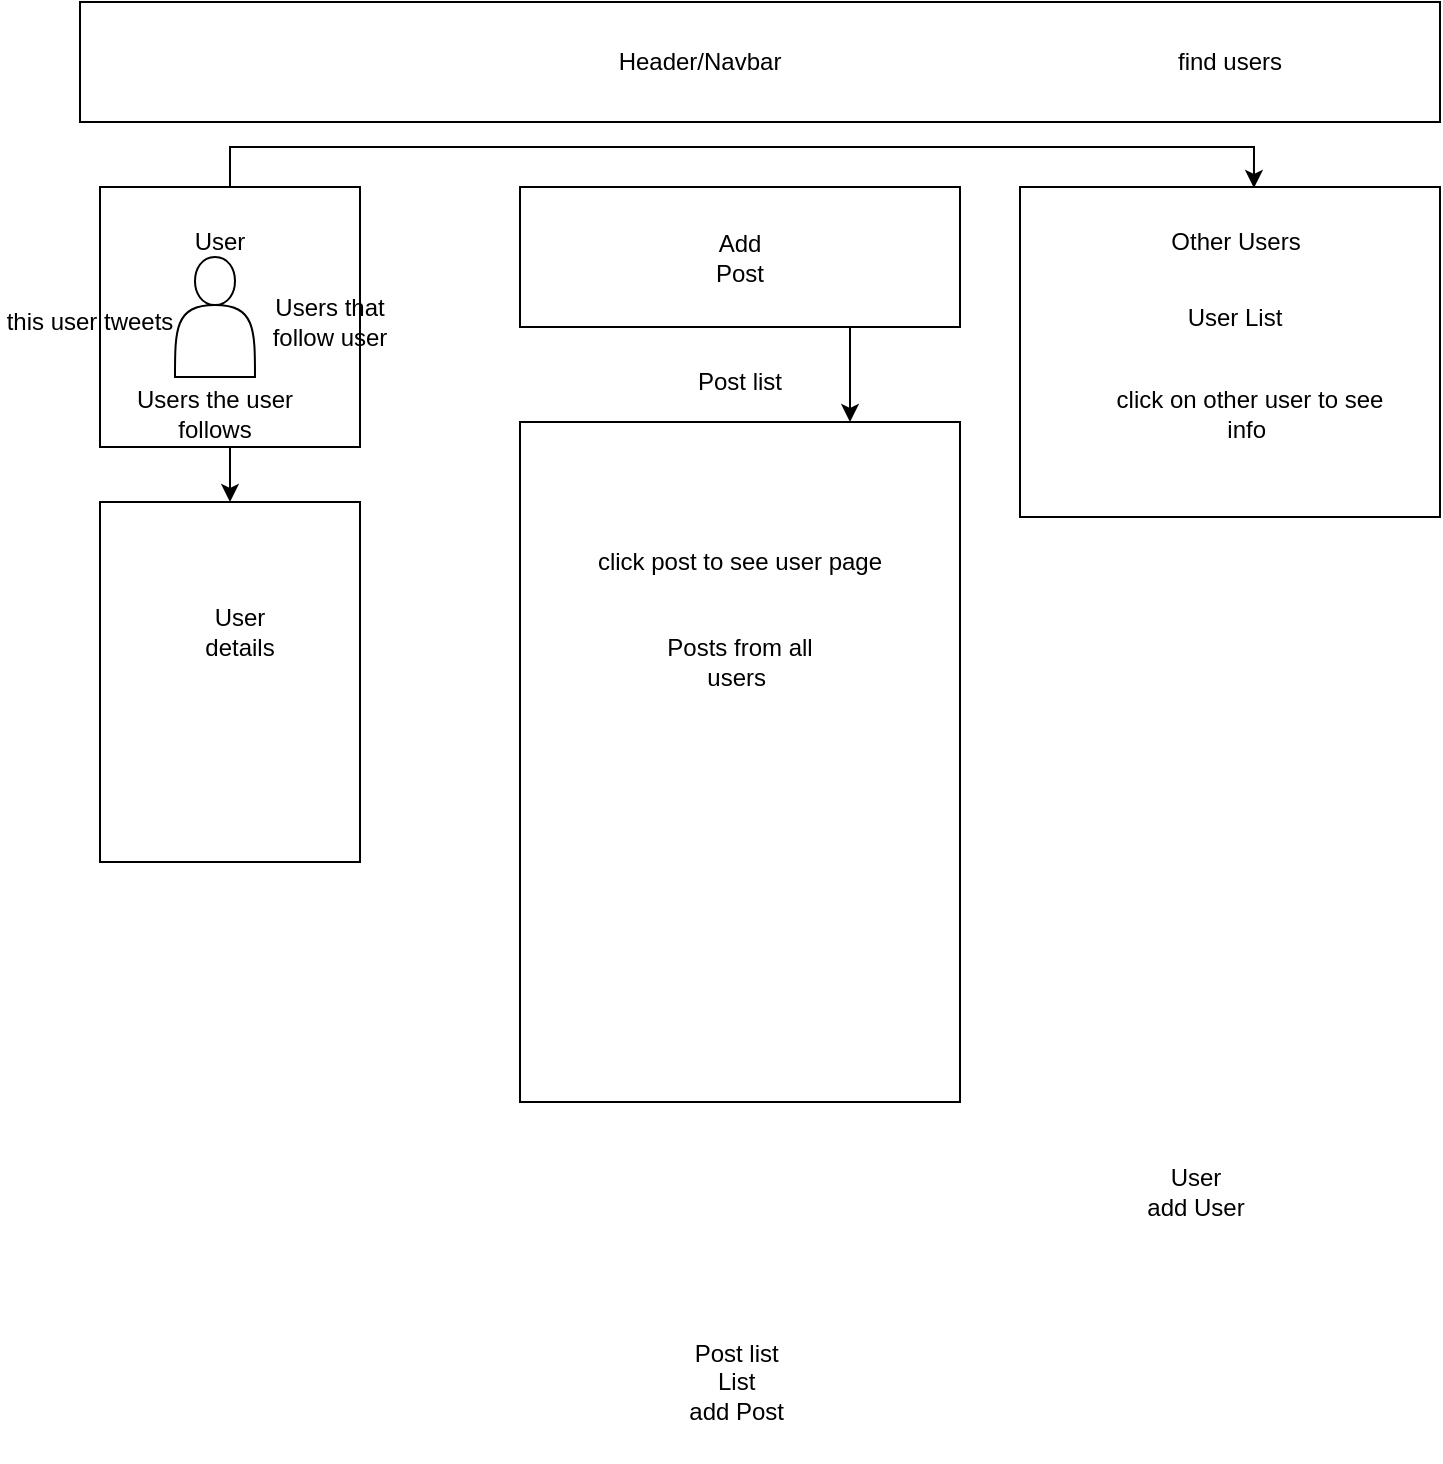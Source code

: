 <mxfile version="13.9.8" type="github">
  <diagram name="Page-1" id="9f46799a-70d6-7492-0946-bef42562c5a5">
    <mxGraphModel dx="1253" dy="679" grid="1" gridSize="10" guides="1" tooltips="1" connect="1" arrows="1" fold="1" page="1" pageScale="1" pageWidth="1100" pageHeight="850" background="#ffffff" math="0" shadow="0">
      <root>
        <mxCell id="0" />
        <mxCell id="1" parent="0" />
        <mxCell id="0Nxc5I6BaaNkcupMPX7g-27" style="edgeStyle=orthogonalEdgeStyle;rounded=0;orthogonalLoop=1;jettySize=auto;html=1;exitX=0.5;exitY=1;exitDx=0;exitDy=0;entryX=0.5;entryY=0;entryDx=0;entryDy=0;" edge="1" parent="1" source="0Nxc5I6BaaNkcupMPX7g-1" target="0Nxc5I6BaaNkcupMPX7g-2">
          <mxGeometry relative="1" as="geometry" />
        </mxCell>
        <mxCell id="0Nxc5I6BaaNkcupMPX7g-28" style="edgeStyle=orthogonalEdgeStyle;rounded=0;orthogonalLoop=1;jettySize=auto;html=1;exitX=0.5;exitY=0;exitDx=0;exitDy=0;entryX=0.557;entryY=0.003;entryDx=0;entryDy=0;entryPerimeter=0;" edge="1" parent="1" source="0Nxc5I6BaaNkcupMPX7g-1" target="0Nxc5I6BaaNkcupMPX7g-5">
          <mxGeometry relative="1" as="geometry" />
        </mxCell>
        <mxCell id="0Nxc5I6BaaNkcupMPX7g-1" value="" style="whiteSpace=wrap;html=1;aspect=fixed;" vertex="1" parent="1">
          <mxGeometry x="60" y="122.5" width="130" height="130" as="geometry" />
        </mxCell>
        <mxCell id="0Nxc5I6BaaNkcupMPX7g-2" value="" style="rounded=0;whiteSpace=wrap;html=1;" vertex="1" parent="1">
          <mxGeometry x="60" y="280" width="130" height="180" as="geometry" />
        </mxCell>
        <mxCell id="0Nxc5I6BaaNkcupMPX7g-3" value="" style="rounded=0;whiteSpace=wrap;html=1;" vertex="1" parent="1">
          <mxGeometry x="270" y="240" width="220" height="340" as="geometry" />
        </mxCell>
        <mxCell id="0Nxc5I6BaaNkcupMPX7g-26" style="edgeStyle=orthogonalEdgeStyle;rounded=0;orthogonalLoop=1;jettySize=auto;html=1;exitX=0.75;exitY=1;exitDx=0;exitDy=0;entryX=0.75;entryY=0;entryDx=0;entryDy=0;" edge="1" parent="1" source="0Nxc5I6BaaNkcupMPX7g-4" target="0Nxc5I6BaaNkcupMPX7g-3">
          <mxGeometry relative="1" as="geometry" />
        </mxCell>
        <mxCell id="0Nxc5I6BaaNkcupMPX7g-4" value="" style="rounded=0;whiteSpace=wrap;html=1;" vertex="1" parent="1">
          <mxGeometry x="270" y="122.5" width="220" height="70" as="geometry" />
        </mxCell>
        <mxCell id="0Nxc5I6BaaNkcupMPX7g-5" value="" style="rounded=0;whiteSpace=wrap;html=1;" vertex="1" parent="1">
          <mxGeometry x="520" y="122.5" width="210" height="165" as="geometry" />
        </mxCell>
        <mxCell id="0Nxc5I6BaaNkcupMPX7g-7" value="Posts from all users&amp;nbsp;" style="text;html=1;strokeColor=none;fillColor=none;align=center;verticalAlign=middle;whiteSpace=wrap;rounded=0;" vertex="1" parent="1">
          <mxGeometry x="330" y="350" width="100" height="20" as="geometry" />
        </mxCell>
        <mxCell id="0Nxc5I6BaaNkcupMPX7g-8" value="" style="rounded=0;whiteSpace=wrap;html=1;" vertex="1" parent="1">
          <mxGeometry x="50" y="30" width="680" height="60" as="geometry" />
        </mxCell>
        <mxCell id="0Nxc5I6BaaNkcupMPX7g-10" value="Header/Navbar" style="text;html=1;strokeColor=none;fillColor=none;align=center;verticalAlign=middle;whiteSpace=wrap;rounded=0;" vertex="1" parent="1">
          <mxGeometry x="300" y="45" width="120" height="30" as="geometry" />
        </mxCell>
        <mxCell id="0Nxc5I6BaaNkcupMPX7g-11" value="User" style="text;html=1;strokeColor=none;fillColor=none;align=center;verticalAlign=middle;whiteSpace=wrap;rounded=0;" vertex="1" parent="1">
          <mxGeometry x="100" y="140" width="40" height="20" as="geometry" />
        </mxCell>
        <mxCell id="0Nxc5I6BaaNkcupMPX7g-12" value="User details" style="text;html=1;strokeColor=none;fillColor=none;align=center;verticalAlign=middle;whiteSpace=wrap;rounded=0;" vertex="1" parent="1">
          <mxGeometry x="100" y="310" width="60" height="70" as="geometry" />
        </mxCell>
        <mxCell id="0Nxc5I6BaaNkcupMPX7g-13" value="Post list" style="text;html=1;strokeColor=none;fillColor=none;align=center;verticalAlign=middle;whiteSpace=wrap;rounded=0;" vertex="1" parent="1">
          <mxGeometry x="350" y="210" width="60" height="20" as="geometry" />
        </mxCell>
        <mxCell id="0Nxc5I6BaaNkcupMPX7g-14" value="Add Post" style="text;html=1;strokeColor=none;fillColor=none;align=center;verticalAlign=middle;whiteSpace=wrap;rounded=0;" vertex="1" parent="1">
          <mxGeometry x="360" y="147.5" width="40" height="20" as="geometry" />
        </mxCell>
        <mxCell id="0Nxc5I6BaaNkcupMPX7g-15" value="Other Users" style="text;html=1;strokeColor=none;fillColor=none;align=center;verticalAlign=middle;whiteSpace=wrap;rounded=0;" vertex="1" parent="1">
          <mxGeometry x="582.5" y="140" width="90" height="20" as="geometry" />
        </mxCell>
        <mxCell id="0Nxc5I6BaaNkcupMPX7g-17" value="click on other user to see info&amp;nbsp;" style="text;html=1;strokeColor=none;fillColor=none;align=center;verticalAlign=middle;whiteSpace=wrap;rounded=0;" vertex="1" parent="1">
          <mxGeometry x="560" y="220" width="150" height="32.5" as="geometry" />
        </mxCell>
        <mxCell id="0Nxc5I6BaaNkcupMPX7g-18" value="click post to see user page" style="text;html=1;strokeColor=none;fillColor=none;align=center;verticalAlign=middle;whiteSpace=wrap;rounded=0;" vertex="1" parent="1">
          <mxGeometry x="285" y="300" width="190" height="20" as="geometry" />
        </mxCell>
        <mxCell id="0Nxc5I6BaaNkcupMPX7g-20" value="Users the user follows" style="text;html=1;strokeColor=none;fillColor=none;align=center;verticalAlign=middle;whiteSpace=wrap;rounded=0;" vertex="1" parent="1">
          <mxGeometry x="60" y="226.25" width="115" height="20" as="geometry" />
        </mxCell>
        <mxCell id="0Nxc5I6BaaNkcupMPX7g-21" value="this user tweets" style="text;html=1;strokeColor=none;fillColor=none;align=center;verticalAlign=middle;whiteSpace=wrap;rounded=0;" vertex="1" parent="1">
          <mxGeometry x="10" y="180" width="90" height="20" as="geometry" />
        </mxCell>
        <mxCell id="0Nxc5I6BaaNkcupMPX7g-22" value="Users that follow user" style="text;html=1;strokeColor=none;fillColor=none;align=center;verticalAlign=middle;whiteSpace=wrap;rounded=0;" vertex="1" parent="1">
          <mxGeometry x="140" y="180" width="70" height="20" as="geometry" />
        </mxCell>
        <mxCell id="0Nxc5I6BaaNkcupMPX7g-23" value="Post list&amp;nbsp;&lt;br&gt;List&amp;nbsp;&lt;br&gt;add Post&amp;nbsp;" style="text;html=1;strokeColor=none;fillColor=none;align=center;verticalAlign=middle;whiteSpace=wrap;rounded=0;" vertex="1" parent="1">
          <mxGeometry x="270" y="680" width="220" height="80" as="geometry" />
        </mxCell>
        <mxCell id="0Nxc5I6BaaNkcupMPX7g-24" value="User&lt;br&gt;add User&lt;br&gt;" style="text;html=1;strokeColor=none;fillColor=none;align=center;verticalAlign=middle;whiteSpace=wrap;rounded=0;" vertex="1" parent="1">
          <mxGeometry x="542.5" y="560" width="130" height="130" as="geometry" />
        </mxCell>
        <mxCell id="0Nxc5I6BaaNkcupMPX7g-25" value="User List" style="text;html=1;strokeColor=none;fillColor=none;align=center;verticalAlign=middle;whiteSpace=wrap;rounded=0;" vertex="1" parent="1">
          <mxGeometry x="595" y="175" width="65" height="25" as="geometry" />
        </mxCell>
        <mxCell id="0Nxc5I6BaaNkcupMPX7g-29" value="find users" style="text;html=1;strokeColor=none;fillColor=none;align=center;verticalAlign=middle;whiteSpace=wrap;rounded=0;" vertex="1" parent="1">
          <mxGeometry x="580" y="50" width="90" height="20" as="geometry" />
        </mxCell>
        <mxCell id="0Nxc5I6BaaNkcupMPX7g-30" value="" style="shape=actor;whiteSpace=wrap;html=1;" vertex="1" parent="1">
          <mxGeometry x="97.5" y="157.5" width="40" height="60" as="geometry" />
        </mxCell>
      </root>
    </mxGraphModel>
  </diagram>
</mxfile>
